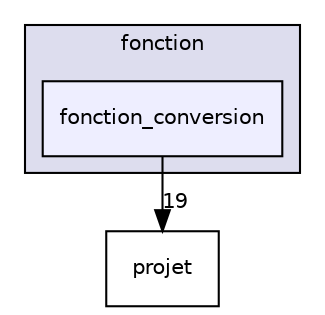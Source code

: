 digraph "entete/fonction/fonction_conversion" {
  compound=true
  node [ fontsize="10", fontname="Helvetica"];
  edge [ labelfontsize="10", labelfontname="Helvetica"];
  subgraph clusterdir_2a17f3b6bd0d472023dbd77d40fac0ed {
    graph [ bgcolor="#ddddee", pencolor="black", label="fonction" fontname="Helvetica", fontsize="10", URL="dir_2a17f3b6bd0d472023dbd77d40fac0ed.html"]
  dir_ccd171850a3f6ddf889b4abacdcaeda8 [shape=box, label="fonction_conversion", style="filled", fillcolor="#eeeeff", pencolor="black", URL="dir_ccd171850a3f6ddf889b4abacdcaeda8.html"];
  }
  dir_4d70d51309c71454fccdb5ab7a56e2b3 [shape=box label="projet" URL="dir_4d70d51309c71454fccdb5ab7a56e2b3.html"];
  dir_ccd171850a3f6ddf889b4abacdcaeda8->dir_4d70d51309c71454fccdb5ab7a56e2b3 [headlabel="19", labeldistance=1.5 headhref="dir_000008_000015.html"];
}
